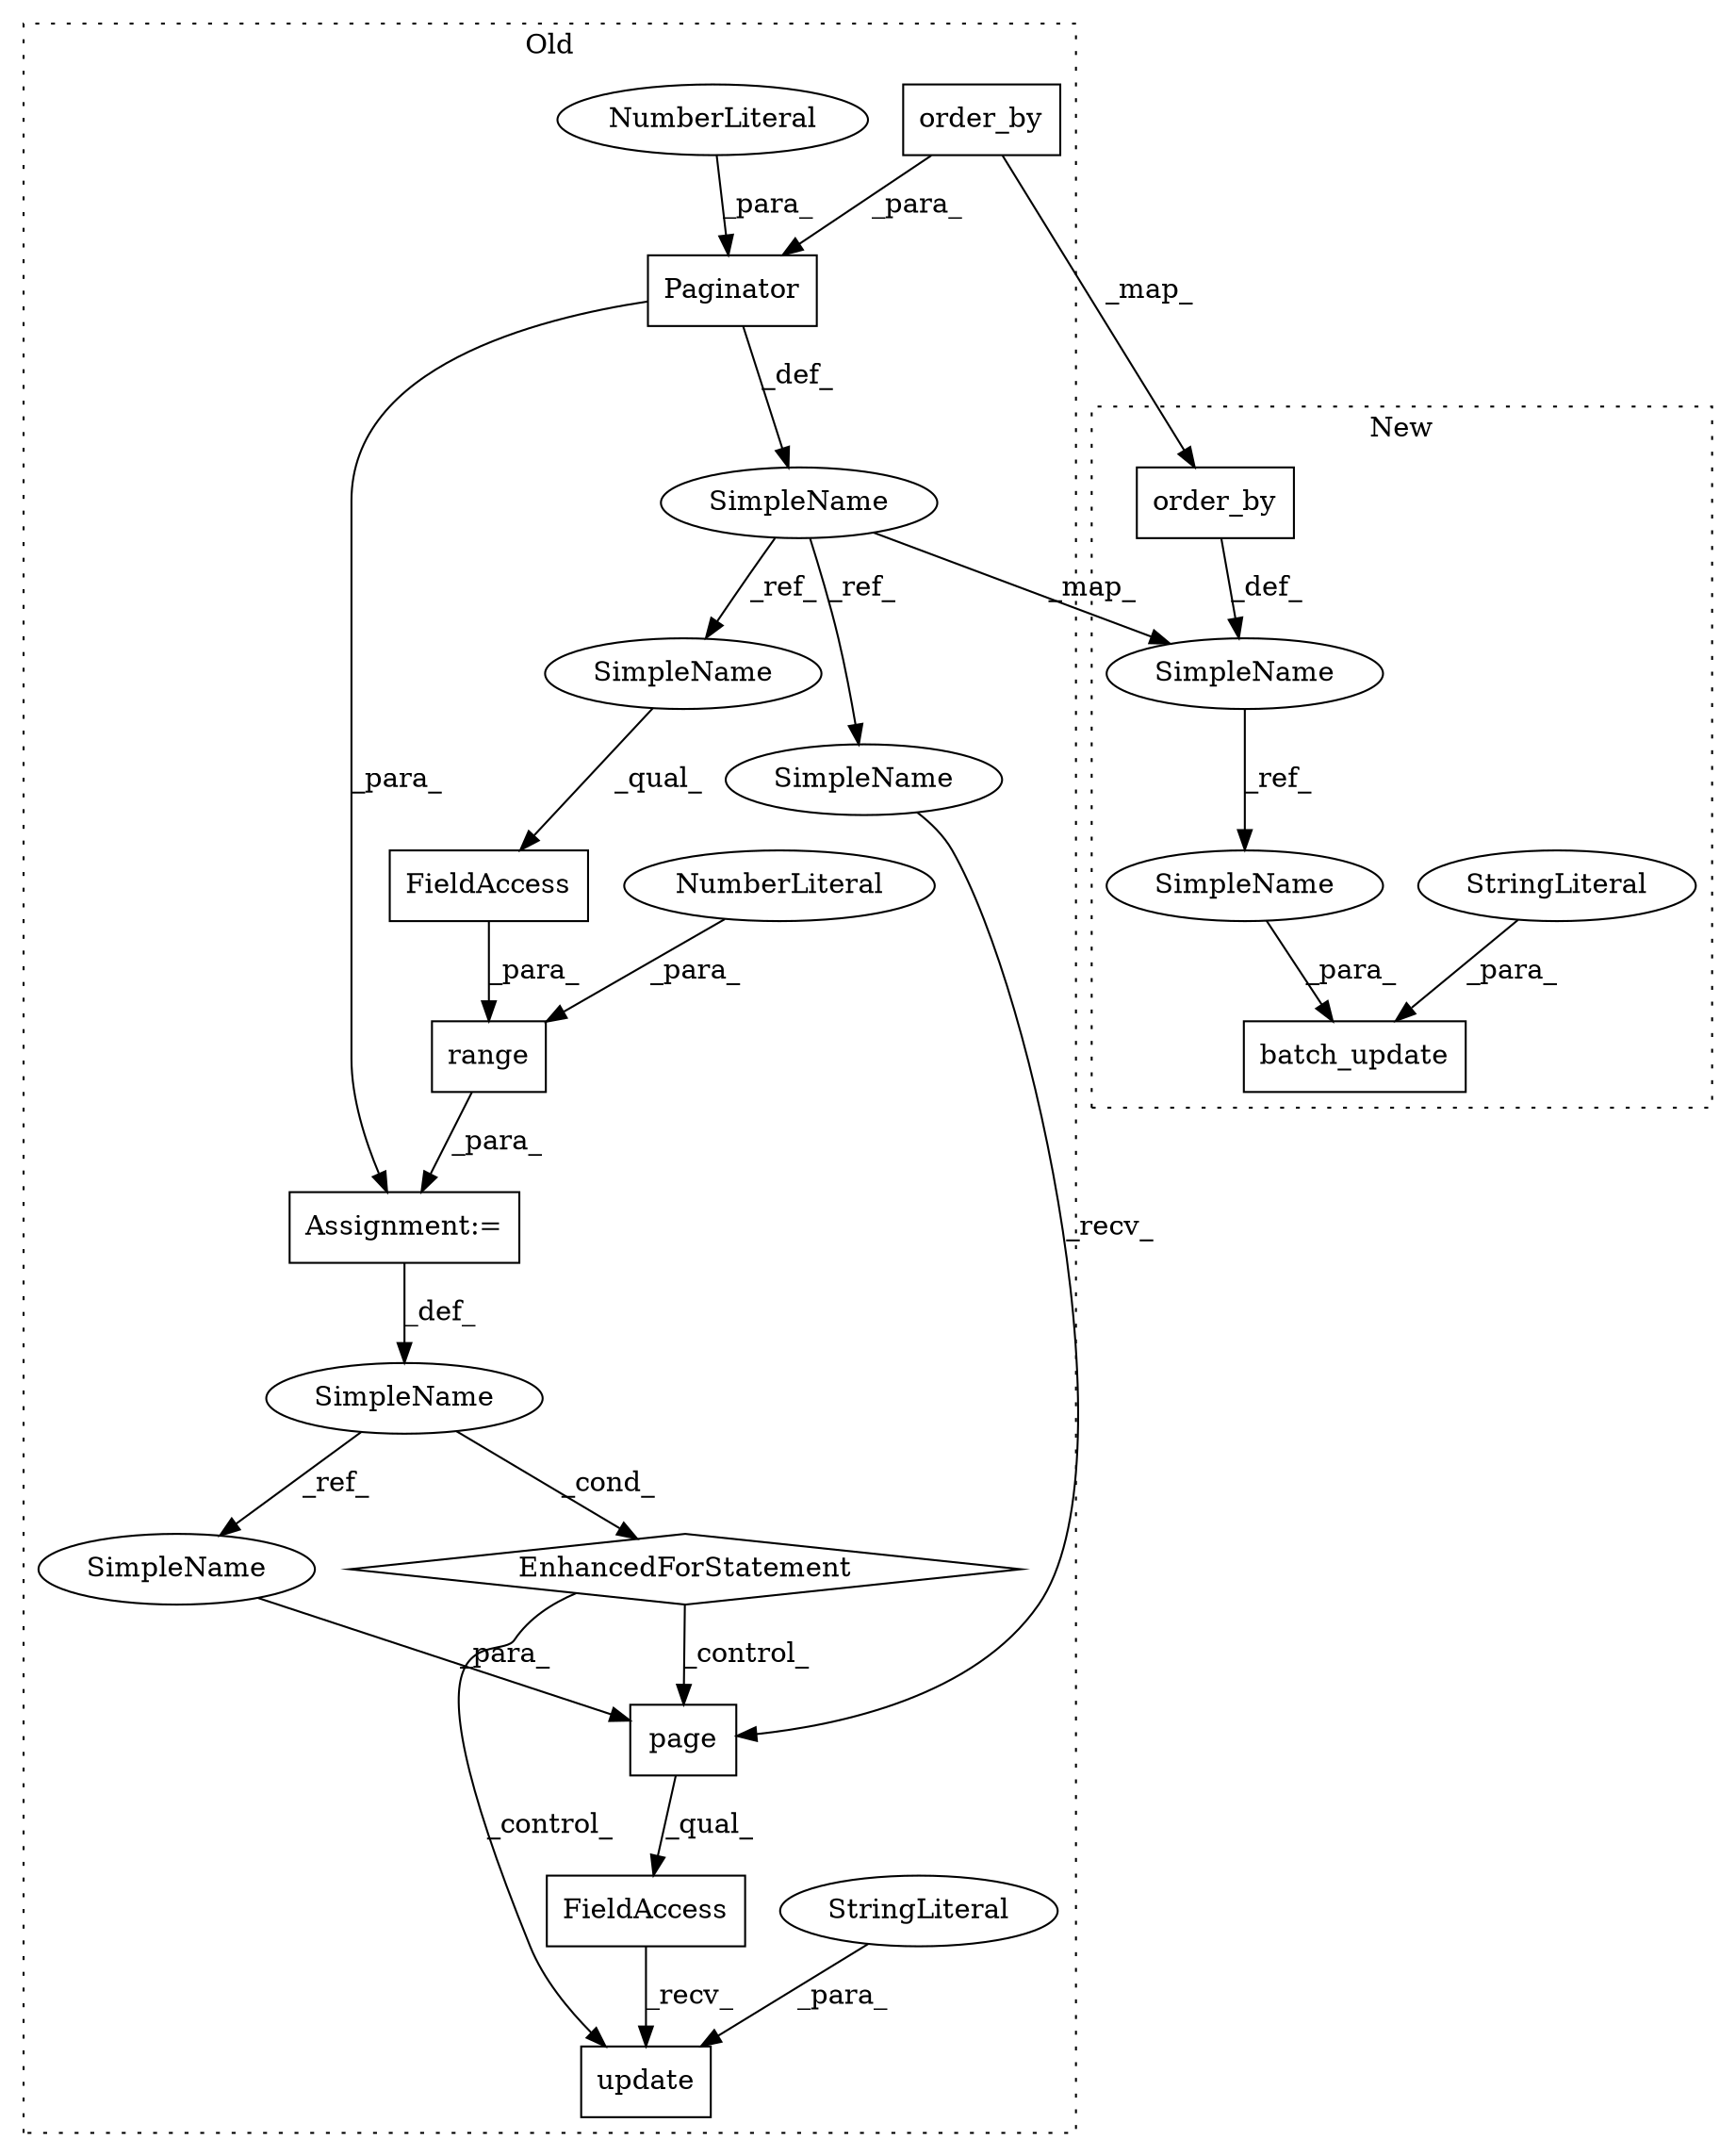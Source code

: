 digraph G {
subgraph cluster0 {
1 [label="update" a="32" s="1440,1453" l="7,1" shape="box"];
3 [label="SimpleName" a="42" s="1354" l="8" shape="ellipse"];
4 [label="EnhancedForStatement" a="70" s="1297,1393" l="53,2" shape="diamond"];
5 [label="FieldAccess" a="22" s="1403" l="36" shape="box"];
6 [label="range" a="32" s="1365,1392" l="6,1" shape="box"];
7 [label="NumberLiteral" a="34" s="1371" l="1" shape="ellipse"];
8 [label="FieldAccess" a="22" s="1373" l="19" shape="box"];
9 [label="SimpleName" a="42" s="1229" l="9" shape="ellipse"];
11 [label="page" a="32" s="1413,1426" l="5,1" shape="box"];
12 [label="Assignment:=" a="7" s="1297,1393" l="53,2" shape="box"];
14 [label="StringLiteral" a="45" s="1447" l="6" shape="ellipse"];
15 [label="Paginator" a="32" s="1239,1290" l="10,1" shape="box"];
16 [label="NumberLiteral" a="34" s="1286" l="4" shape="ellipse"];
17 [label="order_by" a="32" s="1271,1284" l="9,1" shape="box"];
20 [label="SimpleName" a="42" s="1373" l="9" shape="ellipse"];
21 [label="SimpleName" a="42" s="1403" l="9" shape="ellipse"];
22 [label="SimpleName" a="42" s="1418" l="8" shape="ellipse"];
label = "Old";
style="dotted";
}
subgraph cluster1 {
2 [label="batch_update" a="32" s="1487,1515" l="13,1" shape="box"];
10 [label="SimpleName" a="42" s="1436" l="8" shape="ellipse"];
13 [label="StringLiteral" a="45" s="1509" l="6" shape="ellipse"];
18 [label="order_by" a="32" s="1467,1480" l="9,1" shape="box"];
19 [label="SimpleName" a="42" s="1500" l="8" shape="ellipse"];
label = "New";
style="dotted";
}
3 -> 4 [label="_cond_"];
3 -> 22 [label="_ref_"];
4 -> 11 [label="_control_"];
4 -> 1 [label="_control_"];
5 -> 1 [label="_recv_"];
6 -> 12 [label="_para_"];
7 -> 6 [label="_para_"];
8 -> 6 [label="_para_"];
9 -> 10 [label="_map_"];
9 -> 21 [label="_ref_"];
9 -> 20 [label="_ref_"];
10 -> 19 [label="_ref_"];
11 -> 5 [label="_qual_"];
12 -> 3 [label="_def_"];
13 -> 2 [label="_para_"];
14 -> 1 [label="_para_"];
15 -> 9 [label="_def_"];
15 -> 12 [label="_para_"];
16 -> 15 [label="_para_"];
17 -> 15 [label="_para_"];
17 -> 18 [label="_map_"];
18 -> 10 [label="_def_"];
19 -> 2 [label="_para_"];
20 -> 8 [label="_qual_"];
21 -> 11 [label="_recv_"];
22 -> 11 [label="_para_"];
}